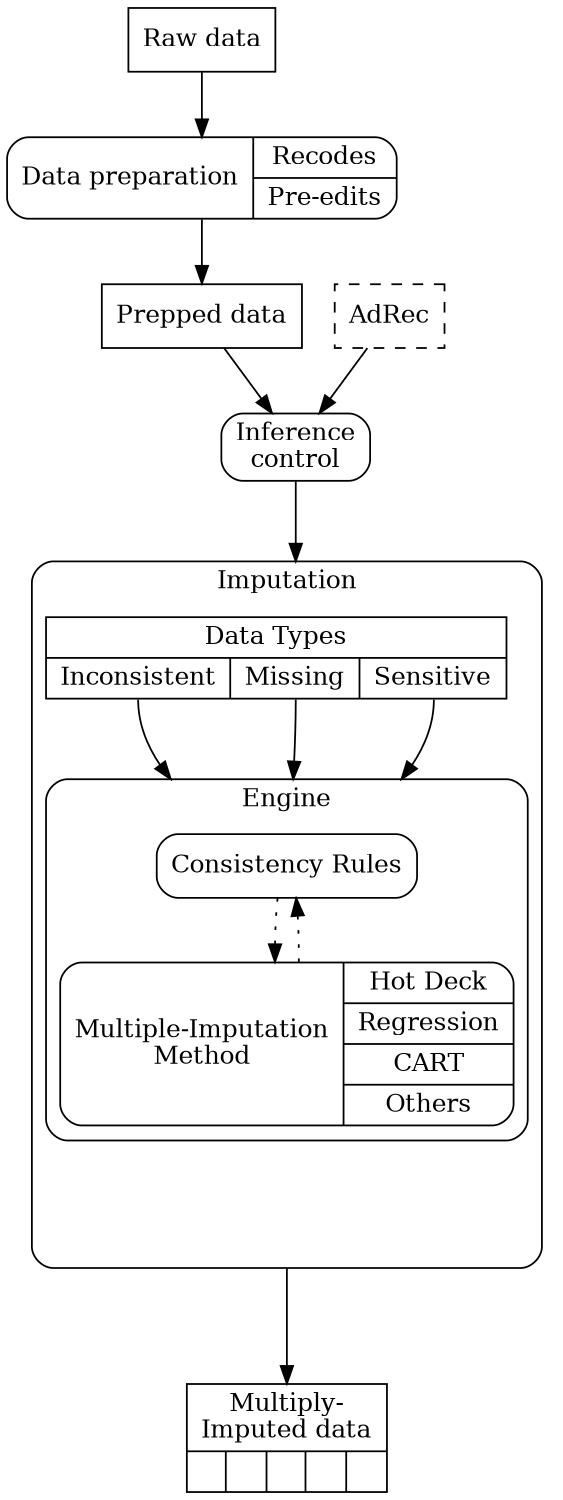 digraph{
center = true
compound = true
size = "7.5,10"
page = "8.5,11"

raw [label = "Raw data" shape = "record"]
prep [label = "Data preparation | {Recodes | Pre-edits}" shape = "Mrecord"]
{rank=same
dataprep [label = "Prepped data" shape = "record"]
adrec [label = "AdRec" shape = "box" style = "dashed"]
}

	subgraph cluster_impute{
		label="Imputation"
		style="rounded"

		subgraph cluster_engine{
			label = "Engine"
			style = "rounded"
			zeros [label = "Consistency Rules" shape = "box" style = "rounded"]
			method [label = "Multiple-Imputation\nMethod | {Hot Deck|Regression|CART|Others}" shape = "Mrecord"]

			method -> zeros [style = dotted]
			zeros-> method [style = dotted]
		}

		datatype [label = "{Data Types|{<inconsistent>Inconsistent|<missing>Missing|<risk>Sensitive}}" shape = "record"]

		impbottom [style = invisible]

		"datatype":risk -> zeros [lhead=cluster_engine minlen=2]
		"datatype":inconsistent -> zeros [lhead=cluster_engine minlen=2]
		"datatype":missing -> zeros [lhead=cluster_engine minlen=2]
		method -> impbottom [style = invis]
	}

	postimp [label = "{Multiply-\nImputed data|{||||}}" shape = "record"]

	raw -> prep -> dataprep


infctl [label = "Inference\ncontrol" shape = "Mrecord"]

	infctl -> "datatype":missing:n[lhead=cluster_impute minlen=2]

	dataprep -> infctl
	adrec -> infctl
	impbottom -> postimp[ltail=cluster_impute minlen=2]
}
